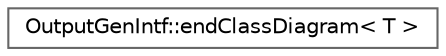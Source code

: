 digraph "Graphical Class Hierarchy"
{
 // INTERACTIVE_SVG=YES
 // LATEX_PDF_SIZE
  bgcolor="transparent";
  edge [fontname=Helvetica,fontsize=10,labelfontname=Helvetica,labelfontsize=10];
  node [fontname=Helvetica,fontsize=10,shape=box,height=0.2,width=0.4];
  rankdir="LR";
  Node0 [label="OutputGenIntf::endClassDiagram\< T \>",height=0.2,width=0.4,color="grey40", fillcolor="white", style="filled",URL="$d7/ddf/struct_output_gen_intf_1_1end_class_diagram.html",tooltip=" "];
}
